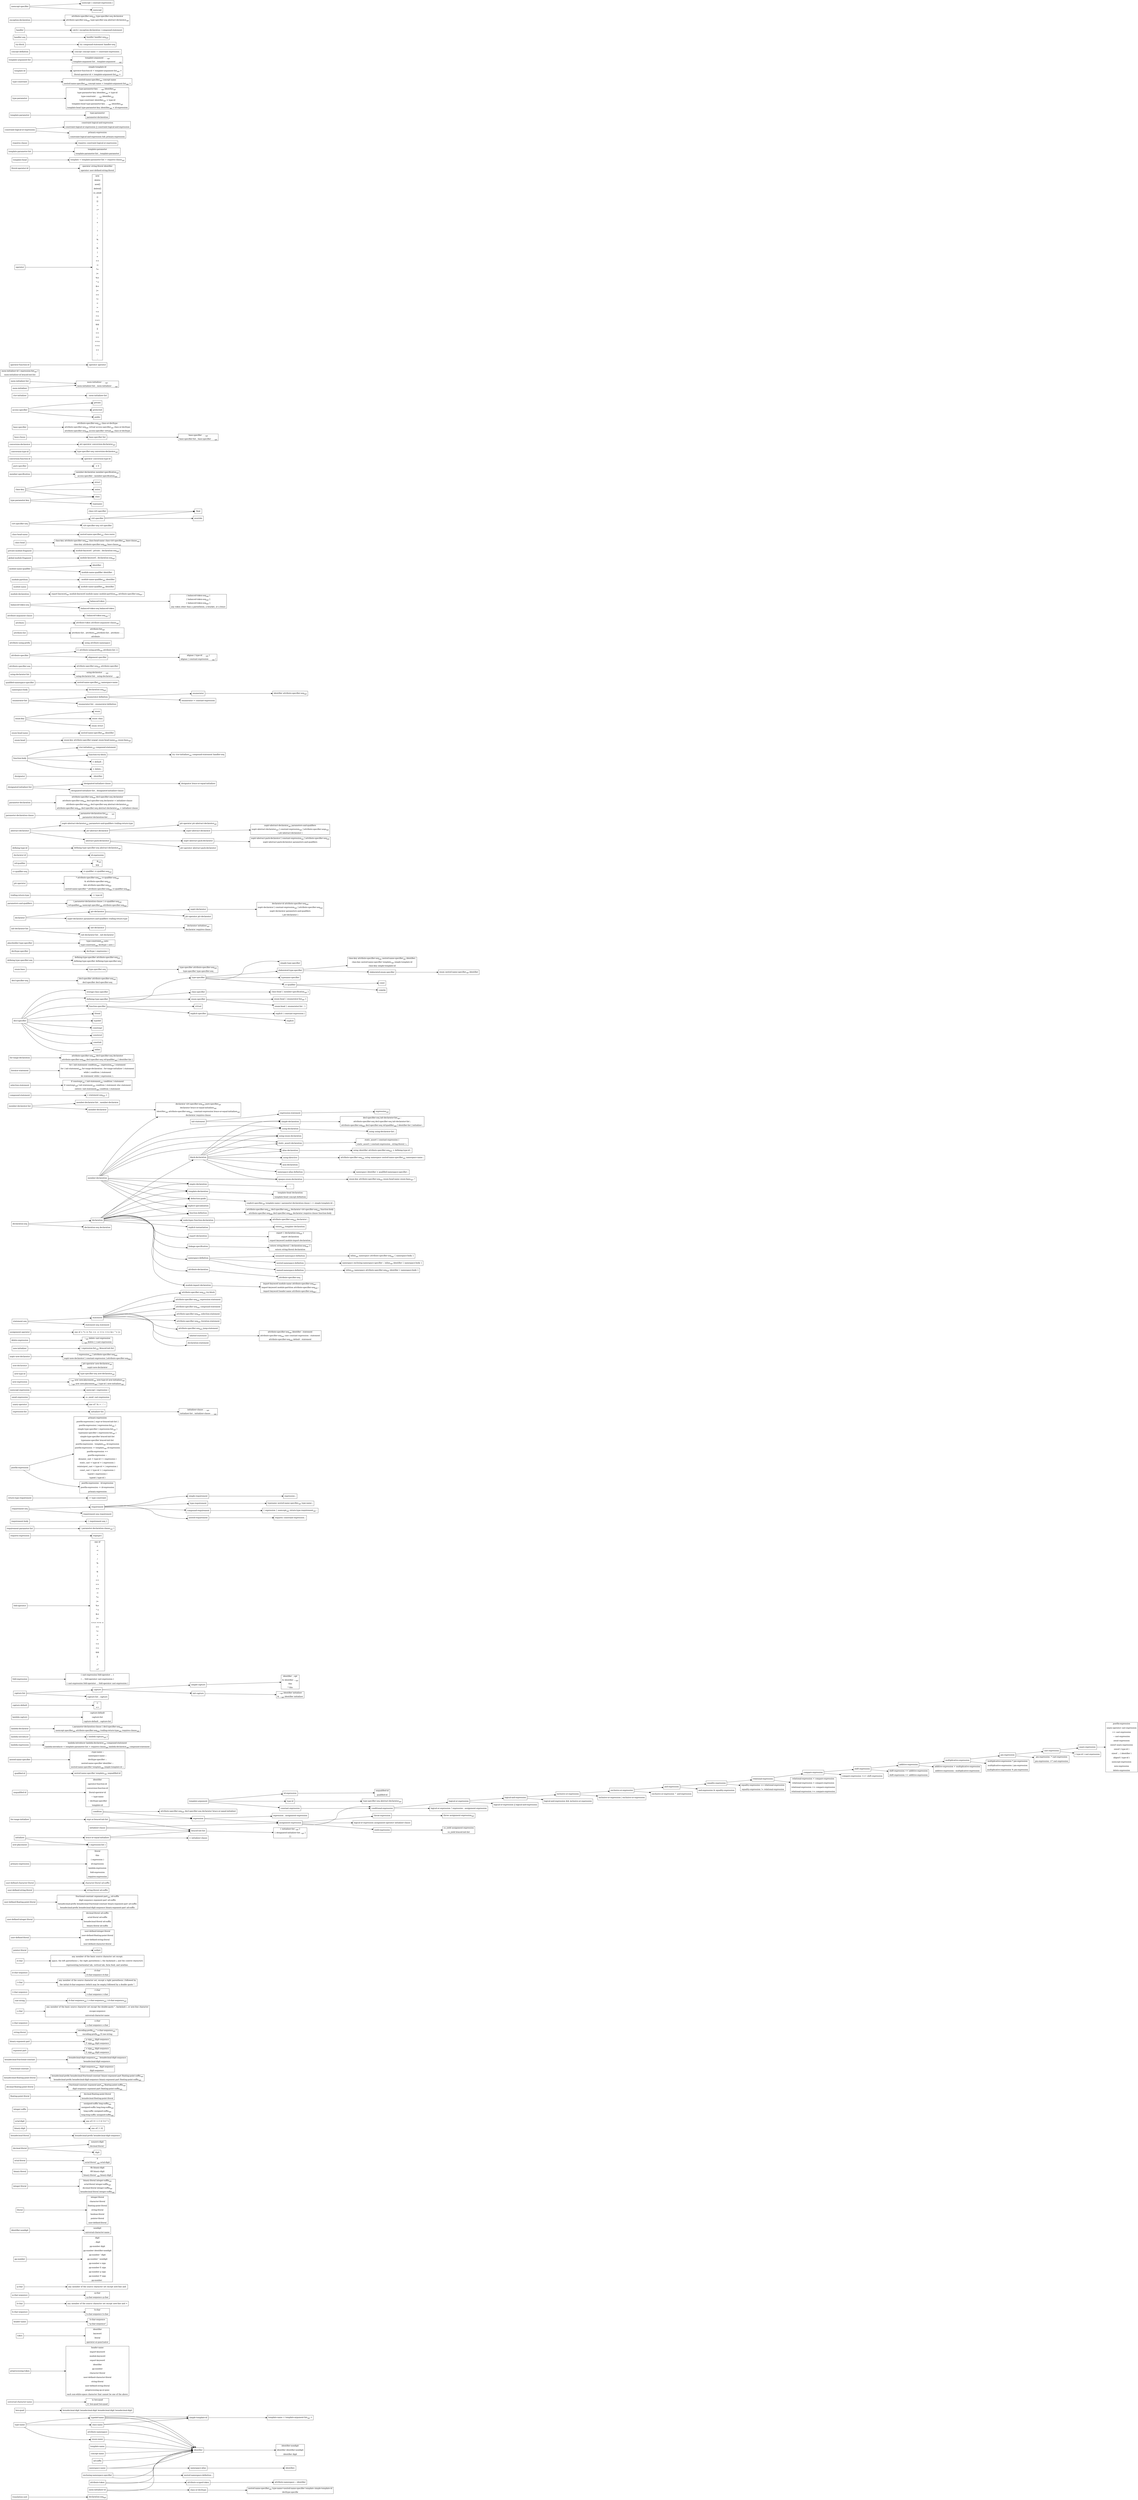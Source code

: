# Partial visualization of C++ Draft N4860 

digraph CppISO_IEC_JTC1_SC22_WG21_N4890_EBNF_Diagram {
    rankdir=LR;
    node [shape=box];



    # [gram.basic] ------------------------------------------------------------------

    transUnit1[label=<declaration-seq<SUB>opt</SUB>>]
    "translation-unit" -> transUnit1;



    # [gram.key] ------------------------------------------------------------------

    "typedef-name" -> "identifier";
    "typedef-name" -> "simple-template-id"; 



    # [gram.lex] ------------------------------------------------------------------

    "hex-quad" -> "hexadecimal-digit hexadecimal-digit hexadecimal-digit hexadecimal-digit";

    unchnm1[label=<\u hex-quad<BR/><BR/>
\U hex-quad hex-quad>];
    "universal-character-name" -> unchnm1;

    pptok1[label=<header-name<BR/><BR/>
import-keyword<BR/><BR/>
module-keyword<BR/><BR/>
export-keyword<BR/><BR/>
identifier<BR/><BR/>
pp-number<BR/><BR/>
character-literal<BR/><BR/>
user-defined-character-literal<BR/><BR/>
string-literal<BR/><BR/>
user-defined-string-literal<BR/><BR/>
preprocessing-op-or-punc<BR/><BR/>
each non-white-space character that cannot be one of the above>];
    "preprocessing-token" -> pptok1;

    tk1[label=<identifier<BR/><BR/>
keyword<BR/><BR/>
literal<BR/><BR/>
operator-or-punctuator>];
    "token" -> tk1;

    hdname1[label=<h-char-sequence<BR/><BR/>
&quot;q-char-sequence&quot;>];
    "header-name" -> hdname1;

    hchseq1[label=<h-char<BR/><BR/>
h-char-sequence h-char>];
    "h-char-sequence" -> hchseq1;

    "h-char" -> "any member of the source character set except new-line and >";

    qchseq1[label=<q-char<BR/><BR/>
q-char-sequence q-char>];
    "q-char-sequence" -> qchseq1;

    "q-char" -> "any member of the source character set except new-line and ";

    ppnum1[label=<digit<BR/><BR/>
. digit<BR/><BR/>
pp-number digit<BR/><BR/>
pp-number identifier-nondigit<BR/><BR/>
pp-number ’ digit<BR/><BR/>
pp-number ’ nondigit<BR/><BR/>
pp-number e sign<BR/><BR/>
pp-number E sign<BR/><BR/>
pp-number p sign<BR/><BR/>
pp-number P sign<BR/><BR/>
pp-number .>];
    "pp-number" -> ppnum1;

    ident1[label=<identifier-nondigit<BR/><BR/>
identifier identifier-nondigit<BR/><BR/>
identifier digit>];
    "identifier" ->ident1;

    identdig1[label=<nondigit<BR/><BR/>
universal-character-name>];
    "identifier-nondigit" -> identdig1;
    
    ltrl1[label=<integer-literal<BR/><BR/>
character-literal<BR/><BR/>
floating-point-literal<BR/><BR/>
string-literal<BR/><BR/>
boolean-literal<BR/><BR/>
pointer-literal<BR/><BR/>
user-defined-literal>];
    "literal" -> ltrl1;

    intglit1[label=<binary-literal integer-suffix<SUB>opt</SUB><BR/><BR/>
octal-literal integer-suffix<SUB>opt</SUB><BR/><BR/>
decimal-literal integer-suffix<SUB>opt</SUB><BR/><BR/>
hexadecimal-literal integer-suffix<SUB>opt</SUB>>];
    "integer-literal" -> intglit1;
    
    bnlit1[label=<0b binary-digit<BR/><BR/>
0B binary-digit<BR/><BR/>
binary-literal ’<SUB>opt</SUB> binary-digit>];
    "binary-literal" -> bnlit1;
    
    octlit1[label=<0<BR/><BR/>
octal-literal ’<SUB>opt</SUB> octal-digit>];
    "octal-literal" -> octlit1;


    declit1[label=<nonzero-digit<BR/><BR/>
decimal-literal ’>];
    "decimal-literal" -> declit1;
    "decimal-literal" -> "digit";

    "hexadecimal-literal" -> "hexadecimal-prefix hexadecimal-digit-sequence";

    "binary-digit" -> "one of [ 1 0] ";
    
    "octal-digit" -> "one of [ 0 1 2 3 4 5 6 7 ]";

    intsuf1[label=<unsigned-suffix long-suffix<SUB>opt</SUB><BR/><BR/>
unsigned-suffix long-long-suffix<SUB>opt</SUB><BR/><BR/>
long-suffix unsigned-suffix<SUB>opt</SUB><BR/><BR/>
long-long-suffix unsigned-suffix<SUB>opt</SUB>>];
    "integer-suffix" -> intsuf1;

    fplit1[label=<decimal-floating-point-literal<BR/><BR/>
hexadecimal-floating-point-literal>];
    "floating-point-literal" -> fplit1;

    decfplit1[label=<fractional-constant exponent-part<SUB>opt</SUB> floating-point-suffix<SUB>opt</SUB><BR/><BR/>
digit-sequence exponent-part floating-point-suffix<SUB>opt</SUB>>];
    "decimal-floating-point-literal" -> decfplit1;

    hexfplit1[label=<hexadecimal-prefix hexadecimal-fractional-constant binary-exponent-part floating-point-suffix<SUB>opt</SUB><BR/><BR/>
hexadecimal-prefix hexadecimal-digit-sequence binary-exponent-part floating-point-suffix<SUB>opt</SUB>>];
    "hexadecimal-floating-point-literal" -> hexfplit1;

    fracconst1[label=<digit-sequence<SUB>opt</SUB> . digit-sequence<BR/><BR/>
digit-sequence .>];
    "fractional-constant" -> fracconst1;

    hexfraconst1[label=<hexadecimal-digit-sequence<SUB>opt</SUB> . hexadecimal-digit-sequence<BR/><BR/>
hexadecimal-digit-sequence .>];
    "hexadecimal-fractional-constant" -> hexfraconst1;

    expar1[label=<e sign<SUB>opt</SUB> digit-sequence<BR/><BR/>
E sign<SUB>opt</SUB> digit-sequence>];
    "exponent-part" -> expar1;

    binexpar1[label=<p sign<SUB>opt</SUB> digit-sequence<BR/><BR/>
P sign<SUB>opt</SUB> digit-sequence>];
    "binary-exponent-part" -> binexpar1;

    strlit1[label=<encoding-prefix<SUB>opt</SUB> " s-char-sequence<SUB>opt</SUB> "<BR/><BR/>
encoding-prefix<SUB>opt</SUB> R raw-string>];
    "string-literal" -> strlit1;

    schseq1[label=<s-char<BR/><BR/>
s-char-sequence s-char>];
    "s-char-sequence" -> schseq1;

    schst1[label=<any member of the basic source character set except the double-quote ", backslash \, or new-line character<BR/><BR/>
escape-sequence<BR/><BR/>
universal-character-name>];
    "s-char" -> schst1;

    rwstr1[label=<d-char-sequence<SUB>opt</SUB> ( r-char-sequence<SUB>opt</SUB> ) d-char-sequence<SUB>opt</SUB>>];
    "raw-string" -> rwstr1;

    rchseq1[label=<r-char<BR/><BR/>
r-char-sequence r-char>];
    "r-char-sequence" -> rchseq1;

    rchr1[label=<any member of the source character set, except a right parenthesis ) followed by<BR/><BR/>
the initial d-char-sequence (which may be empty) followed by a double quote ".>];
    "r-char" -> rchr1;

    dchseq1[label=<d-char<BR/><BR/>
d-char-sequence d-char>];
    "d-char-sequence" -> dchseq1;

    dchr1[label=<any member of the basic source character set except:<BR/><BR/>
space, the left parenthesis (, the right parenthesis ), the backslash \, and the control characters<BR/><BR/>
representing horizontal tab, vertical tab, form feed, and newline.>];
    "d-char" -> "dchr1";

    "pointer-literal" -> "nullptr";

    usrdeflit1[label=<user-defined-integer-literal<BR/><BR/>
user-defined-floating-point-literal<BR/><BR/>
user-defined-string-literal<BR/><BR/>
user-defined-character-literal>];
    "user-defined-literal" -> usrdeflit1;

    usrdefintlit1[label=<decimal-literal ud-suffix<BR/><BR/>
octal-literal ud-suffix<BR/><BR/>
hexadecimal-literal ud-suffix<BR/><BR/>
binary-literal ud-suffix>];
    "user-defined-integer-literal" -> usrdefintlit1;
    
    usrdeffplit1[label=<fractional-constant exponent-part<SUB>opt</SUB> ud-suffix<BR/><BR/>
digit-sequence exponent-part ud-suffix<BR/><BR/>
hexadecimal-prefix hexadecimal-fractional-constant binary-exponent-part ud-suffix<BR/><BR/>
hexadecimal-prefix hexadecimal-digit-sequence binary-exponent-part ud-suffix>];
    "user-defined-floating-point-literal" -> usrdeffplit1;
    
    "user-defined-string-literal" -> "string-literal ud-suffix";

    "user-defined-character-literal" -> "character-literal ud-suffix";

    "ud-suffix" -> "identifier";



    # [gram.expr] ------------------------------------------------------------------

    primexpr1[label=<literal<BR/><BR/>
this<BR/><BR/>
( expression )<BR/><BR/>
id-expression<BR/><BR/>
lambda-expression<BR/><BR/>
fold-expression<BR/><BR/>
requires-expression>];
    "primary-expression" -> primexpr1;

    idexpr1[label=<unqualified-id<BR/><BR/>
qualified-id>];
    "id-expression" -> idexpr1;

    unqualexpr1[label=<identifier<BR/><BR/>
operator-function-id<BR/><BR/>
conversion-function-id<BR/><BR/>
literal-operator-id<BR/><BR/>
~ type-name<BR/><BR/>
~ decltype-specifier<BR/><BR/>
template-id>];
    "unqualified-id" -> unqualexpr1;

    qualid1[label=<nested-name-specifier template<SUB><SUB>opt</SUB></SUB> unqualified-id>];
    "qualified-id" -> qualid1;

    nestnmspec1[label=<::
type-name ::<BR/><BR/>
namespace-name ::<BR/><BR/>
decltype-specifier ::<BR/><BR/>
nested-name-specifier identifier ::<BR/><BR/>
nested-name-specifier template<SUB>opt</SUB> simple-template-id ::>];
    "nested-name-specifier" -> nestnmspec1;
    
    lmexpr1 [label=<lambda-introducer lambda-declarator<SUB>opt</SUB> compound-statement<BR/><BR/>
lambda-introducer &lt; template-parameter-list &gt; requires-clause<SUB>opt</SUB> lambda-declarator<SUB>opt</SUB> compound-statement>];
    "lambda-expression" -> lmexpr1;
    
    lmintr1[label=<[ lambda-capture<SUB>opt</SUB> ]>];
    "lambda-introducer" -> lmintr1;

    lmdecl1[label=<( parameter-declaration-clause ) decl-specifier-seq<SUB>opt</SUB><BR/><BR/>
noexcept-specifier<SUB>opt</SUB> attribute-specifier-seq<SUB>opt</SUB> trailing-return-type<SUB>opt</SUB> requires-clause<SUB>opt</SUB>>];
    "lambda-declarator" -> lmdecl1;

    lmcap1[label=<capture-default<BR/><BR/>
capture-list<BR/><BR/>
capture-default , capture-list>];
    "lambda-capture" -> lmcap1;

    capdef1[label=<&lt;<BR/><BR/>=&gt;>];
    "capture-default" -> capdef1;

    "capture-list" -> "capture";
    "capture-list" -> "capture-list , capture";

    "capture" -> "simple-capture";
    "capture" -> "init-capture";

    simpcap1[label=<identifier ...opt<BR/><BR/>
&amp; identifier ...<SUB>opt</SUB><BR/><BR/>
this<BR/><BR/>
* this>];
    "simple-capture" -> simpcap1;

    initcap1[label=<...<SUB>opt</SUB> identifier initializer<BR/><BR/>
&amp; ...<SUB>opt</SUB> identifier initializer>];
    "init-capture" -> initcap1;

    fldexpr1[label=<( cast-expression fold-operator ... )<BR/><BR/>
( ... fold-operator cast-expression )<BR/><BR/>
( cast-expression fold-operator ... fold-operator cast-expression )>];
    "fold-expression" -> fldexpr1;

    fldop1 [label=<one of<BR/><BR/>
+<BR/><BR/>
-&lt;<BR/><BR/>
*<BR/><BR/>
/<BR/><BR/>
%<BR/><BR/>
^<BR/><BR/>
&amp;<BR/><BR/>
|<BR/><BR/>
&lt;&lt;<BR/><BR/>
&gt;&gt;<BR/><BR/>
+=<BR/><BR/>
-=<BR/><BR/>
*=<BR/><BR/>
/=<BR/><BR/>
%=<BR/><BR/>
^=<BR/><BR/>
&amp;=<BR/><BR/>
|=<BR/><BR/>
&lt;&lt;= &gt;&gt;= =<BR/><BR/>
==<BR/><BR/>
!=<BR/><BR/>
&lt;<BR/><BR/>
&gt;<BR/><BR/>
&lt;=<BR/><BR/>
&gt;=<BR/><BR/>
&amp;&amp;<BR/><BR/>
||<BR/><BR/>
,<BR/><BR/>
.*<BR/><BR/>
-&gt;*>];
    "fold-operator" -> fldop1;

    reqexpe1[lable=<requires requirement-parameter-list<SUB>opt</SUB> requirement-body>];
    "requires-expression" -> reqexpe1;

    reqparl1[label=<( parameter-declaration-clause<SUB>opt</SUB> )>];    
    "requirement-parameter-list" -> reqparl1;

    "requirement-body" -> "{ requirement-seq }";

    "requirement-seq" -> "requirement";
    "requirement-seq" -> "requirement-seq requirement";

    "requirement" -> "simple-requirement";
    "requirement" -> "type-requirement";
    "requirement" -> "compound-requirement";
    "requirement" -> "nested-requirement";

    "simple-requirement" -> "expression ;";

    tpreq1[label=<typename nested-name-specifier<SUB>opt</SUB> type-name ;>];
    "type-requirement" -> tpreq1;

    cmpreq1[label=<{ expression } noexcept<SUB>opt</SUB> return-type-requirement<SUB>opt</SUB> ;>];
    "compound-requirement" -> cmpreq1;

    "return-type-requirement" -> "-> type-constraint";

    "nested-requirement" -> "requires constraint-expression ;";

    pstfxexpr1 [label=<primary-expression<BR/><BR/>
postfix-expression [ expr-or-braced-init-list ]<BR/><BR/>
postfix-expression ( expression-list<SUB>opt</SUB> )<BR/><BR/>
simple-type-specifier ( expression-list<SUB>opt</SUB> )<BR/><BR/>
typename-specifier ( expression-list<SUB>opt</SUB> )<BR/><BR/>
simple-type-specifier braced-init-list<BR/><BR/>
typename-specifier braced-init-list<BR/><BR/>
postfix-expression . template<SUB>opt</SUB> id-expression<BR/><BR/>
postfix-expression -&gt; template<SUB>opt</SUB> id-expression<BR/><BR/>
postfix-expression ++<BR/><BR/>
postfix-expression --<BR/><BR/>
dynamic_cast &lt; type-id &gt; ( expression )<BR/><BR/>
static_cast &lt; type-id &gt; ( expression )<BR/><BR/>
reinterpret_cast &lt; type-id &gt; ( expression )<BR/><BR/>
const_cast &lt; type-id &gt; ( expression )<BR/><BR/>
typeid ( expression )<BR/><BR/>
typeid ( type-id )>];
    "postfix-expression" -> pstfxexpr1;

    "expression-list" -> "initializer-list";

    unexpr1[label=<postfix-expression<BR/><BR/>
unary-operator cast-expression<BR/><BR/>
++ cast-expression<BR/><BR/>
-- cast-expression<BR/><BR/>
await-expression<BR/><BR/>
sizeof unary-expression<BR/><BR/>
sizeof ( type-id )<BR/><BR/>
sizeof ... ( identifier )<BR/><BR/>
alignof ( type-id )<BR/><BR/>
noexcept-expression<BR/><BR/>
new-expression<BR/><BR/>
delete-expression>];
    "unary-expression" -> unexpr1;

    "unary-operator" -> "one of * & + - ! ~";

    "await-expression" -> "co_await cast-expression";

    "noexcept-expression" -> "noexcept ( expression )";

    newxpr1[label=<::<SUB>opt</SUB> new new-placement<SUB>opt</SUB> new-type-id new-initializer<SUB>opt</SUB><BR/><BR/>
::<SUB>opt</SUB> new new-placement<SUB>opt</SUB> ( type-id ) new-initializer<SUB>opt</SUB>>];
    "new-expression" -> newxpr1;

    "new-placement" -> "( expression-list )";

    nwtpid1[label=<type-specifier-seq new-declarator<SUB>opt</SUB>>];
    "new-type-id" -> nwtpid1;

    nwdecl1[label=<ptr-operator new-declarator<SUB>opt</SUB><BR/><BR/>
noptr-new-declarator>];
    "new-declarator" -> nwdecl1;

    nptnwdec1[label=<[ expression<SUB>opt</SUB> ] attribute-specifier-seq<SUB>opt</SUB><BR/><BR/>
noptr-new-declarator [ constant-expression ] attribute-specifier-seq<SUB>opt</SUB>>];
    "noptr-new-declarator" -> nptnwdec1;

    nwinit1[label=<( expression-list<SUB>opt</SUB> )
braced-init-list>];
    "new-initializer" -> nwinit1;

    delexpr1[label=<::<SUB>opt</SUB> delete cast-expression<BR/><BR/>
::<SUB>opt</SUB> delete [ ] cast-expression>];
    "delete-expression" -> delexpr1;

    "cast-expression" -> "unary-expression";
    "cast-expression" -> "( type-id ) cast-expression";

    pmexp1 [label=<pm-expression .* cast-expression<BR/><BR/>
pm-expression -&gt;* cast-expression>];
    "pm-expression" -> "cast-expression";
    "pm-expression" -> pmexp1;

    mulexp1[label=<multiplicative-expression * pm-expression<BR/><BR/>
multiplicative-expression / pm-expression<BR/><BR/>
multiplicative-expression % pm-expression>];
    "multiplicative-expression" -> "pm-expression";
    "multiplicative-expression" -> mulexp1;

    addexp1[label=<additive-expression + multiplicative-expression<BR/><BR/>
additive-expression - multiplicative-expression>];
    "additive-expression" -> "multiplicative-expression";
    "additive-expression" -> addexp1;

    sftexp1[label=<shift-expression &lt;&lt; additive-expression<BR/><BR/>
shift-expression &gt;&gt; additive-expression>];
    "shift-expression" -> "additive-expression";
    "shift-expression" -> sftexp1;

    cmpexp1[label=<compare-expression &lt;=&gt; shift-expression>];
    "compare-expression" -> "shift-expression";
    "compare-expression" -> cmpexp1;

    ratexpr1[label=<relational-expression &lt; compare-expression<BR/><BR/>
relational-expression &gt; compare-expression<BR/><BR/>
relational-expression &lt;= compare-expression<BR/><BR/>
relational-expression &gt;= compare-expression>];
    "relational-expression" -> "compare-expression";
    "relational-expression" -> ratexpr1;

    eqexp1[label=<equality-expression == relational-expression<BR/><BR/>
equality-expression != relational-expression>];
    "equality-expression" -> "relational-expression";
    "equality-expression" -> eqexp1;

    "and-expression" -> "equality-expression";
    "and-expression" -> "and-expression & equality-expression";

    "exclusive-or-expression" -> "and-expression";
    "exclusive-or-expression" -> "exclusive-or-expression ^ and-expression";

    "inclusive-or-expression" -> "exclusive-or-expression";
    "inclusive-or-expression" -> "inclusive-or-expression | exclusive-or-expression";

    "logical-and-expression" -> "inclusive-or-expression";
    "logical-and-expression" -> "logical-and-expression && inclusive-or-expression";

    "logical-or-expression" -> "logical-and-expression";
    "logical-or-expression" -> "logical-or-expression || logical-and-expression";

    "conditional-expression" -> "logical-or-expression";
    "conditional-expression" -> "logical-or-expression ? expression : assignment-expression";

    yldexp1[label=<co_yield assignment-expression<BR/><BR/>
co_yield braced-init-list>];
    "yield-expression" -> yldexp1;

    threxp1[label=<throw assignment-expression<SUB>opt</SUB>>];
    "throw-expression" -> threxp1;

    assgexp1[label=<logical-or-expression assignment-operator initializer-clause>];
    "assignment-expression" -> "conditional-expression";
    "assignment-expression" -> "yield-expression";
    "assignment-expression" -> "throw-expression";
    "assignment-expression" -> assgexp1;


    "assignment-operator" -> "one of = *= /= %= += -= >>= <<= &= ^= |=";

    "expression" -> "assignment-expression";
    "expression" -> "expression , assignment-expression";

    "constant-expression" -> "conditional-expression";
    


    # [stmt.pre] ------------------------------------------------------------------

    statement1[label=<attribute-specifier-seq<SUB>opt</SUB> try-block>]
    statement2[label=<attribute-specifier-seq<SUB>opt</SUB> expression-statement>]
    statement3[label=<attribute-specifier-seq<SUB>opt</SUB> compound-statement>]
    statement4[label=<attribute-specifier-seq<SUB>opt</SUB> selection-statement>]
    statement5[label=<attribute-specifier-seq<SUB>opt</SUB> iteration-statement>]
    statement6[label=<attribute-specifier-seq<SUB>opt</SUB> jump-statement>]

    statement -> "labeled-statement"
    statement -> statement2;
    statement -> statement3;
    statement -> statement4;
    statement -> statement5;
    statement -> statement6;
    statement -> "declaration-statement";
    statement -> statement1;

    "init-statement" -> "expression-statement";
    "init-statement" -> "simple-declaration";

    condition1[label=<attribute-specifier-seq<SUB>opt</SUB> decl-specifier-seq declarator brace-or-equal-initializer>]
    "condition" -> "expression";
    "condition" -> condition1;

    labeledstm1[label=<attribute-specifier-seq<SUB>opt</SUB> identifier : statement<BR/><BR/>
attribute-specifier-seq<SUB>opt</SUB> case constant-expression : statement<BR/><BR/>
attribute-specifier-seq<SUB>opt</SUB> default : statement>]
    "labeled-statement" -> labeledstm1;

    expressionstm1[label=<expression<SUB>opt</SUB>>];
    "expression-statement" -> expressionstm1;

    compoundstm1[label=<{ statement-seq<SUB>opt</SUB> } >];
    "compound-statement" -> compoundstm1;

    "statement-seq" -> statement;
    "statement-seq" -> "statement-seq statement"

    selectionstm1[label=<if constexpr<SUB>opt</SUB> ( init-statement<SUB>opt</SUB> condition ) statement<BR/><BR/>
if constexpr<SUB>opt</SUB>( init-statement<SUB>opt</SUB> condition ) statement else statement<BR/><BR/>
switch ( init-statement<SUB>opt</SUB> condition ) statement>];
    "selection-statement" -> selectionstm1;



    # [stmt.iter] ------------------------------------------------------------------

    iterationsmt1[label=<for ( init-statement condition<SUB>opt</SUB> ; expression<SUB>opt</SUB> ) statement<BR/><BR/>
for ( init-statement<SUB>opt</SUB> for-range-declaration : for-range-initializer ) statement<BR/><BR/>
while ( condition ) statement<BR/><BR/>
do statement while ( expression ) ;>];
    "iterator-statement" -> iterationsmt1;

    forrdecl1[label=<attribute-specifier-seq<SUB>opt</SUB> decl-specifier-seq declarator<BR/><BR/>
attribute-specifier-seq<SUB>opt</SUB> decl-specifier-seq ref-qualifier<SUB>opt</SUB> [ identifier-list ]>];
    "for-range-declaration" -> forrdecl1;

    "for-range-initializer" -> "expr-or-braced-init-list"



    # [dcl.pre] ------------------------------------------------------------------

    "declaration-seq" -> declaration;
    "declaration-seq" -> "declaration-seq declaration"

    declaration -> "block-declaration";
    declaration -> "nodeclspec-function-declaration";
    declaration -> "function-definition";
    declaration -> "template-declaration";
    declaration -> "deduction-guide";
    declaration -> "explicit-instantiation";
    declaration -> "explicit-specialization";
    declaration -> "export-declaration";
    declaration -> "linkage-specification";
    declaration -> "namespace-definition";
    declaration -> "empty-declaration";
    declaration -> "attribute-declaration";
    declaration -> "module-import-declaration";

    "block-declaration" -> "simple-declaration";
    "block-declaration" -> "asm-declaration";
    "block-declaration" -> "namespace-alias-definition";
    "block-declaration" -> "using-declaration";
    "block-declaration" -> "using-enum-declaration";
    "block-declaration" -> "using-directive";
    "block-declaration" -> "static_assert-declaration";
    "block-declaration" -> "alias-declaration";
    "block-declaration" -> "opaque-enum-declaration";

    nodesclspecfucdecl1[label=<attribute-specifier-seq<SUB>opt</SUB> declarator ;>];
    "nodeclspec-function-declaration" -> nodesclspecfucdecl1;

    aliasdecl1[label=<using identifier attribute-specifier-seq<SUB>opt</SUB> = defining-type-id ;>]
    "alias-declaration" -> aliasdecl1;

    simpldecl1[label=<decl-specifier-seq init-declarator-list<SUB>opt</SUB> ;<BR/><BR/>
attribute-specifier-seq decl-specifier-seq init-declarator-list ;<BR/><BR/>
attribute-specifier-seq<SUB>opt</SUB> decl-specifier-seq ref-qualifier<SUB>opt</SUB> [ identifier-list ] initializer ;>];
    "simple-declaration" -> simpldecl1;

    statasrtdecl1[label=<static_assert ( constant-expression ) <BR/><BR/>
static_assert ( constant-expression , string-literal ) ;;>]
    "static_assert-declaration" -> statasrtdecl1;
    
    "empty-declaration" -> ";";

    "attribute-declaration" -> "attribute-specifier-seq ;";



    # [dcl.spec] ------------------------------------------------------------------

    "decl-specifier" -> "storage-class-specifier";
    "decl-specifier" -> "defining-type-specifier";
    "decl-specifier" -> "function-specifier";
    "decl-specifier" -> friend;
    "decl-specifier" -> typedef;
    "decl-specifier" -> constexpr;
    "decl-specifier" -> consteval;
    "decl-specifier" -> constinit;
    "decl-specifier" -> inline;

    declspecseq1[label=<decl-specifier attribute-specifier-seq<SUB>opt</SUB><BR/><BR/>
decl-specifier decl-specifier-seq>];
    "decl-specifier-seq" -> "declspecseq1";

    "function-specifier" -> virtual;
    "function-specifier" -> "explicit-specifier";

    "explicit-specifier" -> "explicit ( constant-expression )";
    "explicit-specifier" -> "explicit";

    "typedef-name" -> identifier;
    "typedef-name" -> "simple-template-id";



    # [dcl.type] ------------------------------------------------------------------

    "type-specifier" -> "simple-type-specifier";
    "type-specifier" -> "elaborated-type-specifier";
    "type-specifier" -> "typename-specifier";
    "type-specifier" -> "cv-qualifier";

    typespecseq1[label=<type-specifier attribute-specifier-seq<SUB>opt</SUB><BR/><BR/>
type-specifier type-specifier-seq>];
    "type-specifier-seq" -> typespecseq1;

    "defining-type-specifier" -> "type-specifier";
    "defining-type-specifier" -> "class-specifier";
    "defining-type-specifier" -> "enum-specifier";

    definingtypespecseq1[label=<defining-type-specifier attribute-specifier-seq<SUB>opt</SUB><BR/><BR/>
defining-type-specifier defining-type-specifier-seq<BR/><BR/>>];
    "defining-type-specifier-seq" -> definingtypespecseq1;
    
    "type-name" -> "class-name";
    "type-name" -> "enum-name";
    "type-name" -> "typedef-name";

    elaboratedtpspec1[label=<class-key attribute-specifier-seq<SUB>opt</SUB> nested-name-specifier<SUB>opt</SUB> identifier;<BR/><BR/>
class-key nested-name-specifier template<SUB>opt</SUB> simple-template-id<BR/><BR/>
class-key simple-template-id>];
    "elaborated-type-specifier" -> elaboratedtpspec1;
    "elaborated-type-specifier" -> "elaborated-enum-specifier";

    elaboratedenspec1[label=<enum nested-name-specifier<SUB>opt</SUB> identifier>];
    "elaborated-enum-specifier" -> elaboratedenspec1;

    "decltype-specifier" -> "decltype ( expression )";

    placeholdtpspec1[label=<type-constraint<SUB>opt</SUB> auto<BR/><BR/>
type-constraint<SUB>opt</SUB> decltype ( auto )>];
    "placeholder-type-specifier" -> placeholdtpspec1;



    # [dcl.decl] ------------------------------------------------------------------

    "init-declarator-list" -> "init-declarator";
    "init-declarator-list" -> "init-declarator-list , init-declarator";

    initdecl1[label=<declarator initializer<SUB>opt</SUB><BR/><BR/>
declarator requires-clause>];

    "init-declarator" -> initdecl1;

    "declarator" -> "ptr-declarator";
    "declarator" -> "noptr-declarator parameters-and-qualifiers trailing-return-type";

    "ptr-declarator" -> "noptr-declarator";
    "ptr-declarator" -> "ptr-operator ptr-declarator";

    noptrdecl1[label=<declarator-id attribute-specifier-seq<SUB>opt</SUB><BR/><BR/>
noptr-declarator [ constant-expression<SUB>opt</SUB> ] attribute-specifier-seq<SUB>opt</SUB><BR/><BR/>
noptr-declarator parameters-and-qualifiers<BR/><BR/>
( ptr-declarator )>];
    "noptr-declarator" -> noptrdecl1;

    parametersqual1[label=<( parameter-declaration-clause ) cv-qualifier-seq<SUB>opt</SUB><BR/><BR/>
ref-qualifier<SUB>opt</SUB> noexcept-specifier<SUB>opt</SUB> attribute-specifier-seq<SUB>opt</SUB>>];

    "parameters-and-qualifiers" -> parametersqual1;

    "trailing-return-type" -> "-> type-id";

    ptrop1[label=<* attribute-specifier-seq<SUB>opt</SUB> cv-qualifier-seq<SUB>opt</SUB><BR/><BR/>
&amp; attribute-specifier-seq<SUB>opt</SUB><BR/><BR/>
&amp;&amp; attribute-specifier-seq<SUB>opt</SUB><BR/><BR/>
nested-name-specifier * attribute-specifier-seq<SUB>opt</SUB> cv-qualifier-seq<SUB>opt</SUB>>];
    "ptr-operator" -> ptrop1; 

    cvqualseq1[label=<cv-qualifier cv-qualifier-seq<SUB>opt</SUB>>];
    "cv-qualifier-seq" -> cvqualseq1;

    "cv-qualifier" -> "const";
    "cv-qualifier" -> "volatile";

    refqual1[label=<. . .&amp;<SUB>opt</SUB><BR/><BR/>&amp;&amp;>];
    "ref-qualifier" -> refqual1;

    declid1[label=<id-expression>];
    "declarator-id" -> declid1;



    # [dcl.name] ------------------------------------------------------------------
    
    typeid1[label=<type-specifier-seq abstract-declarator<SUB>opt</SUB>>]
    "type-id" -> typeid1;

    deftypeid1[label=<defining-type-specifier-seq abstract-declarator<SUB>opt</SUB>>]
    "defining-type-id" -> deftypeid1;

    abstrdecl1[label=<noptr-abstract-declarator<SUB>opt</SUB> parameters-and-qualifiers trailing-return-type>]
    "abstract-declarator" -> "ptr-abstract-declarator";
    "abstract-declarator" -> abstrdecl1;
    "abstract-declarator" -> "abstract-pack-declarator";

    ptrabstrdecl1[label=<ptr-operator ptr-abstract-declarator<SUB>opt</SUB>>];
    "ptr-abstract-declarator" -> "noptr-abstract-declarator"
    "ptr-abstract-declarator" -> ptrabstrdecl1;

    noptrabstdecl1[label=<noptr-abstract-declarator<SUB>opt</SUB> parameters-and-qualifiers<BR/><BR/>
noptr-abstract-declarator<SUB>opt</SUB> [ constant-expression<SUB>opt</SUB> ] attribute-specifier-seqo<SUB>opt</SUB><BR/><BR/>
( ptr-abstract-declarator )>];
    "noptr-abstract-declarator" -> noptrabstdecl1;

    "abstract-pack-declarator" -> "noptr-abstract-pack-declarator"; 
    "abstract-pack-declarator" -> "ptr-operator abstract-pack-declarator";

    noptrabspackdecl1[label=<noptr-abstract-pack-declarator [ constant-expression<SUB>opt</SUB> ] attribute-specifier-seq<SUB>opt</SUB><BR/><BR/>
noptr-abstract-pack-declarator parameters-and-qualifiers<BR/><BR/>
. . .>];
    "noptr-abstract-pack-declarator" -> noptrabspackdecl1;



    # [dcl.fct] ------------------------------------------------------------------

    parameterdeclclause1[label=<parameter-declaration-list<SUB>opt</SUB> . . .<SUB>opt</SUB><BR/><BR/>
parameter-declaration-list , . . .>];
    "parameter-declaration-clause" -> parameterdeclclause1;

    pardecl1[label=<attribute-specifier-seq<SUB>opt</SUB> decl-specifier-seq declarator<BR/><BR/>
attribute-specifier-seq<SUB>opt</SUB> decl-specifier-seq declarator = initializer-clause<BR/><BR/>
attribute-specifier-seq<SUB>opt</SUB> decl-specifier-seq abstract-declarator<SUB>opt</SUB><BR/><BR/>
attribute-specifier-seq<SUB>opt</SUB> decl-specifier-seq abstract-declarator<SUB>opt</SUB> = initializer-clause>];
    "parameter-declaration" -> pardecl1;



    # [dcl.init] ------------------------------------------------------------------

    "initializer" -> "brace-or-equal-initializer"
    "initializer" -> "( expression-list )";

    "brace-or-equal-initializer" -> "= initializer-clause"; 
    "brace-or-equal-initializer" -> "braced-init-list";

    "initializer-clause" -> "assignment-expression";
    "initializer-clause" -> "braced-init-list";

    brinitl1[label=<{ initializer-list ,<SUB>opt</SUB> }<BR/><BR/>
{ designated-initializer-list ,<SUB>opt</SUB> }<BR/><BR/>
{}>];

    "braced-init-list" -> brinitl1;

    initl1[label=<initializer-clause . . .<SUB>opt</SUB><BR/><BR/>
initializer-list , initializer-clause . . .<SUB>opt</SUB>>];
    "initializer-list" -> initl1;

    "designated-initializer-list" -> "designated-initializer-clause"; 
    "designated-initializer-list" -> "designated-initializer-list , designated-initializer-clause";

    "designated-initializer-clause" -> "designator brace-or-equal-initializer";

    "designator" -> ". identifier";

    "expr-or-braced-init-list" -> "expression";
    "expr-or-braced-init-list" -> "braced-init-list";



    # [dcl.fct.def] ------------------------------------------------------------------
    
    funcdecl1[label=<attribute-specifier-seq<SUB>opt</SUB> decl-specifier-seq<SUB>opt</SUB> declarator virt-specifier-seq<SUB>opt</SUB> function-body<BR/><BR/>
attribute-specifier-seq<SUB>opt</SUB> decl-specifier-seq<SUB>opt</SUB> declarator requires-clause function-body>];
    "function-definition" -> funcdecl1;

    funcbd1[label=<ctor-initializer<SUB>opt</SUB> compound-statement>];
    "function-body" -> funcbd1;
    "function-body" -> "function-try-block";
    "function-body" -> "= default ;";
    "function-body" -> "= delete ;";



    # [dcl.enum] ------------------------------------------------------------------
    
    "enum-name" -> "identifier";
    enumspec1[label=<enum-head { enumerator-list<SUB>opt</SUB> }>];

    "enum-specifier" -> enumspec1;
    "enum-specifier" -> "enum-head { enumerator-list , }";

    enumh1[label=<enum-key attribute-specifier-seqopt enum-head-name<SUB>opt</SUB> enum-base<SUB>opt</SUB>>];
    "enum-head" -> enumh1;

    enumname1[label=<nested-name-specifier<SUB>opt</SUB> identifier>];
    "enum-head-name" -> enumname1;

    opaqueendecl1[label=<enum-key attribute-specifier-seq<SUB>opt</SUB> enum-head-name enum-base<SUB>opt</SUB> ;">];
    "opaque-enum-declaration" -> opaqueendecl1;

    "enum-key" -> "enum";
    "enum-key" -> "enum class";
    "enum-key" -> "enum struct";

    "enum-base" -> "type-specifier-seq";

    "enumerator-list" -> "enumerator-definition";
    "enumerator-list" -> "enumerator-list , enumerator-definition";

    "enumerator-definition" -> "enumerator";
    "enumerator-definition" -> "enumerator = constant-expression";

    enumer1[label=<identifier attribute-specifier-seq<SUB>opt</SUB>>];
    enumerator -> enumer1;



    # [namespace.def] ------------------------------------------------------------------

    "namespace-name" -> "identifier";
    "namespace-name" -> "namespace-alias";

    "namespace-definition" -> "named-namespace-definition";
    "namespace-definition" -> "unnamed-namespace-definition";
    "namespace-definition" -> "nested-namespace-definition";

    namespacedef1[label=<inline<SUB>opt</SUB> namespace attribute-specifier-seq<SUB>opt</SUB> identifier { namespace-body }>];
    "named-namespace-definition" -> namespacedef1;

    unnamenamdef1[label=<inline<SUB>opt</SUB> namespace attribute-specifier-seq<SUB>opt</SUB> { namespace-body }>]
    "unnamed-namespace-definition" -> unnamenamdef1;

    nsnamenamdef1[label=<namespace enclosing-namespace-specifier :: inline<SUB>opt</SUB> identifier { namespace-body }>];
    "nested-namespace-definition" -> nsnamenamdef1;

    encnamespec1[label=<nested-namespace-definition :>];
    "enclosing-namespace-specifier" -> "identifier";
    "enclosing-namespace-specifier" -> encnamespec1;

    nsbody1[label=<declaration-seq<SUB>opt</SUB>>];
    "namespace-body" -> nsbody1;



    # [namespace.alias] ------------------------------------------------------------------

    "namespace-alias" -> "identifier;"
    "namespace-alias-definition" -> "namespace identifier = qualified-namespace-specifier ;"

    qualnsspec1[label=<nested-name-specifier<SUB>opt</SUB> namespace-name>]
    "qualified-namespace-specifier" -> qualnsspec1;

    usdirns1[label=<attribute-specifier-seq<SUB>opt</SUB> using namespace nested-name-specifier<SUB>opt</SUB> namespace-name ;>];
    "using-directive" -> usdirns1;

    "using-declaration" -> "using using-declarator-list ;";

    usdeclist1[label=<using-declarator . . .<SUB>opt</SUB><BR/><BR/>
using-declarator-list , using-declarator . . .<SUB>opt</SUB>>];
    "using-declarator-list" -> usdeclist1;

    linkspec1[label=<extern string-literal { declaration-seq<SUB>opt</SUB> }<BR/><BR/>
extern string-literal declaration>];
    "linkage-specification" -> linkspec1;



    # [dcl.attr] ------------------------------------------------------------------

    attrspecseq1[label=<attribute-specifier-seq<SUB><SUB>opt</SUB></SUB> attribute-specifier>];
    "attribute-specifier-seq" -> attrspecseq1;

    attrspec1[label=<[ [ attribute-using-prefix<SUB>opt</SUB> attribute-list ] ]>];
    "attribute-specifier" -> attrspec1;
    "attribute-specifier" -> "alignment-specifier";

    allignspec1[label=<alignas ( type-id . . .<SUB>opt</SUB> )<BR/><BR/>
alignas ( constant-expression . . .<SUB>opt</SUB> )>];
    "alignment-specifier" -> allignspec1;

    "attribute-using-prefix" -> "using attribute-namespace";

    attrl1[label=<attribute-list<SUB>opt</SUB><BR/><BR/>
attribute-list , attribute<SUB>opt</SUB>
attribute-list , attribute . . .<BR/><BR/>
attribute . . .>];
    "attribute-list" -> attrl1; 

    attr1[label=<attribute-token attribute-argument-clause<SUB>opt</SUB>>];
    "attribute" -> attr1;

    "attribute-token" -> identifier;
    "attribute-token" -> "attribute-scoped-token";

    "attribute-scoped-token" -> "attribute-namespace :: identifier";

    "attribute-namespace" -> "identifier";

    attrargcl1[label=<( balanced-token-seq<SUB>opt</SUB> )>];
    "attribute-argument-clause" -> attrargcl1;

    "balanced-token-seq" -> "balanced-token";
    "balanced-token-seq" -> "balanced-token-seq balanced-token";

    baltok1[label=<( balanced-token-seq<SUB>opt</SUB> )<BR/><BR/>
[ balanced-token-seq<SUB>opt</SUB> ]<BR/><BR/>
{ balanced-token-seq<SUB>opt</SUB> }<BR/><BR/>
any token other than a parenthesis, a bracket, or a brace>];
    "balanced-token" -> baltok1;



    # [module.init] ------------------------------------------------------------------

    moddecl1[label=<export-keyword<SUB>opt</SUB> module-keyword module-name module-partition<SUB>opt</SUB> attribute-specifier-seq<SUB>opt</SUB> ;>];
    "module-declaration" -> moddecl1;

    modname1[label=<module-name-qualifier<SUB>opt</SUB> identifier>];
    "module-name" -> modname1;

    modpart1[label=<: module-name-qualifier<SUB>opt</SUB> identifier>];
    "module-partition" -> modpart1;

    "module-name-qualifier" -> "identifier .";
    "module-name-qualifier" -> "module-name-qualifier identifier .";

    exdecl1[label=<export { declaration-seq<SUB>opt</SUB> }<BR/><BR/>
export declaration<BR/><BR/>
export-keyword module-import-declaration>];
    "export-declaration" -> exdecl1;

    imprtdecl1[label=<import-keyword module-name attribute-specifier-seq<SUB>opt</SUB> ;<BR/><BR/>
import-keyword module-partition attribute-specifier-seq<SUB>opt</SUB> ;<BR/><BR/>
import-keyword header-name attribute-specifier-seq<SUB>opt</SUB> ;>];
    "module-import-declaration" -> imprtdecl1;

    glmodfrag1[label=<module-keyword ; declaration-seq<SUB>opt</SUB>>]
    "global-module-fragment" -> glmodfrag1;

    privmodfrag1[label=<module-keyword : private ; declaration-seq<SUB>opt</SUB>>];
    "private-module-fragment" -> privmodfrag1;

    

    # [class.pre] ------------------------------------------------------------------

    "class-name" -> "identifier";
    "class-name" -> "simple-template-id";

    classpec1[label=<class-head { member-specification<SUB>opt</SUB> }>];
    "class-specifier" -> classpec1;

    classhd1[label=<class-key attribute-specifier-seq<SUB>opt</SUB> class-head-name class-virt-specifier<SUB>opt</SUB> base-clause<SUB>opt</SUB><BR/><BR/>
class-key attribute-specifier-seq<SUB>opt</SUB> base-clause<SUB>opt</SUB>>];
    "class-head" -> classhd1;

    classhdnm1[label=<nested-name-specifier<SUB>opt</SUB> class-name>];
    "class-head-name" -> classhdnm1;

    "class-virt-specifier" -> "final";

    "class-key" -> "class";
    "class-key" -> "struct";
    "class-key" -> "union";

    memspec1[label=<member-declaration member-specification<SUB>opt</SUB><BR/><BR/>
access-specifier : member-specification<SUB>opt</SUB>>];
    "member-specification" -> memspec1;

    memdecl1[label=<attribute-specifier-seq<SUB>opt</SUB> decl-specifier-seq<SUB>opt</SUB> member-declarator-list<SUB>opt</SUB> ;>];
    "member-declaration" -> memdecl1;
    "member-declaration" -> "function-definition";
    "member-declaration" -> "using-declaration";
    "member-declaration" -> "using-enum-declaration";
    "member-declaration" -> "static_assert-declaration";
    "member-declaration" -> "template-declaration";
    "member-declaration" -> "explicit-specialization";
    "member-declaration" -> "deduction-guide";
    "member-declaration" -> "alias-declaration";
    "member-declaration" -> "opaque-enum-declaration";
    "member-declaration" -> "empty-declaration";

    "member-declarator-list" -> "member-declarator";
    "member-declarator-list" -> "member-declarator-list , member-declarator";

    memdecl1[label=<declarator virt-specifier-seq<SUB>opt</SUB> pure-specifier<SUB>opt</SUB><BR/><BR/>
declarator brace-or-equal-initializer<SUB>opt</SUB><BR/><BR/>
identifier<SUB>opt</SUB> attribute-specifier-seq<SUB>opt</SUB> : constant-expression brace-or-equal-initializer<SUB>opt</SUB><BR/><BR/>
declarator requires-clause>];
    "member-declarator" -> memdecl1;

    "virt-specifier-seq" -> "virt-specifier";
    "virt-specifier-seq" -> "virt-specifier-seq virt-specifier";

    "virt-specifier" -> "override";
    "virt-specifier" -> "final";

    "pure-specifier" -> "= 0";

    "conversion-function-id" -> "operator conversion-type-id";

    convtpid1[label=<type-specifier-seq conversion-declarator<SUB>opt</SUB>>];
    "conversion-type-id" -> convtpid1;

    convdecl1[label=<ptr-operator conversion-declarator<SUB>opt</SUB>>];
    "conversion-declarator" -> convdecl1;



    # [class.derived] ------------------------------------------------------------------

    "base-clause" -> "base-specifier-list";

    basespecl1[label=<base-specifier . . .<SUB>opt</SUB><BR/><BR/>
base-specifier-list , base-specifier . . .<SUB>opt</SUB>>];
    "base-specifier-list" -> basespecl1;

    basespec1[label=<attribute-specifier-seq<SUB>opt</SUB> class-or-decltype<BR/><BR/>
attribute-specifier-seq<SUB>opt</SUB> virtual access-specifier<SUB>opt</SUB> class-or-decltype<BR/><BR/>
attribute-specifier-seq<SUB>opt</SUB> access-specifier virtual<SUB>opt</SUB> class-or-decltype>];
    "base-specifier" -> basespec1;

    clasordecl1[label=<nested-name-specifier<SUB>opt</SUB> type-name&gt;
nested-name-specifier template simple-template-id<BR/><BR/>
decltype-specifie>];
    "class-or-decltype" -> clasordecl1;

    "access-specifier" -> "private";
    "access-specifier" -> "protected";
    "access-specifier" -> "public";



    # [class.base.init] ------------------------------------------------------------------

    "ctor-initializer" -> ": mem-initializer-list";

    meminitlist1[label=<mem-initializer . . .<SUB>opt</SUB><BR/><BR/>
mem-initializer-list , mem-initializer . . .<SUB>opt</SUB>>];
    "mem-initializer-list" -> meminitlist1;

    meminitl1[label=<mem-initializer-id ( expression-list<SUB>opt</SUB> )<BR/><BR/>
mem-initializer-id braced-init-list>];
    "mem-initializer" -> meminitlist1;

    "mem-initializer-id" -> "class-or-decltype";
    "mem-initializer-id" -> "identifier";



    # [over.call.func] ------------------------------------------------------------------

    pstexpr1[label=<postfix-expression . id-expression<BR/><BR/>
postfix-expression -&gt; id-expression<BR/><BR/>
primary-expression>];

    "postfix-expression" -> pstexpr1;

    "operator-function-id" -> "operator operator";

    oper1[label=<new<BR/><BR/>
delete<BR/><BR/>
new[]<BR/><BR/>
delete[]<BR/><BR/>
co_await<BR/><BR/>
()<BR/><BR/>
[]<BR/><BR/>
&rarr;<BR/><BR/>
&rarr;*<BR/><BR/>
~<BR/><BR/>
!<BR/><BR/>
+<BR/><BR/>
-<BR/><BR/>
*<BR/><BR/>
/<BR/><BR/>
%<BR/><BR/>
^<BR/><BR/>
&amp;<BR/><BR/>
|<BR/><BR/>
=<BR/><BR/>
+=<BR/><BR/>
-=<BR/><BR/>
*=<BR/><BR/>
/=<BR/><BR/>
%=<BR/><BR/>
^=<BR/><BR/>
&amp;=<BR/><BR/>
|=<BR/><BR/>
==<BR/><BR/>
!=<BR/><BR/>
&lt;<BR/><BR/>
&gt;<BR/><BR/>
&lt;=<BR/><BR/>
&gt;=<BR/><BR/>
&lt;=&gt;<BR/><BR/>
&amp;&amp;<BR/><BR/>
||<BR/><BR/>
&lt;&lt;<BR/><BR/>
&gt;&gt;<BR/><BR/>
&lt;&lt;=<BR/><BR/>
&gt;&gt;=<BR/><BR/>
++<BR/><BR/>
--<BR/><BR/>
,>];
    "operator" -> oper1;



    # [over.literal] ------------------------------------------------------------------

    liopid1[label=<operator string-literal identifier<BR/><BR/>
operator user-defined-string-literal>];
    "literal-operator-id" -> liopid1;



    # [temp.pre] ------------------------------------------------------------------

    tempdecl1[label=<template-head declaration<BR/><BR/>template-head concept-definition>];
    "template-declaration" -> tempdecl1;

    tmplh1[label=<template &lt; template-parameter-list &gt; requires-clause<SUB>opt</SUB>>];
    "template-head" -> tmplh1;

    tmplparl1[label=<template-parameter<BR/><BR/>template-parameter-list , template-parameter>];
    "template-parameter-list" -> tmplparl1;

    "requires-clause" -> "requires constraint-logical-or-expression";

    constlogorexp1[label=<constraint-logical-and-expression<BR/><BR/>constraint-logical-or-expression || constraint-logical-and-expression>];
    "constraint-logical-or-expression" -> constlogorexp1;

    constlogandexp1[label=<primary-expression<BR/><BR/>constraint-logical-and-expression &amp;&amp; primary-expression>];
    "constraint-logical-or-expression" -> constlogandexp1;



    # [temp.param] ------------------------------------------------------------------

    temppar1[label=<type-parameter<BR/><BR/>parameter-declaration>];
    "template-parameter" -> temppar1;

    typepar1[label=<type-parameter-key . . .<SUB>opt</SUB> identifier<SUB>opt</SUB><BR/><BR/>
type-parameter-key identifier<SUB>opt</SUB> = type-id<BR/><BR/>
type-constraint . . .<SUB>opt</SUB> identifier<SUB>opt</SUB><BR/><BR/>
type-constraint identifier<SUB>opt</SUB> = type-id<BR/><BR/>
template-head type-parameter-key . . .<SUB>opt</SUB> identifier<SUB>opt</SUB><BR/><BR/>
template-head type-parameter-key identifier<SUB>opt</SUB> = id-expression>];
    "type-parameter" -> typepar1;

    "type-parameter-key" -> "class";
    "type-parameter-key" -> "typename";

    tpcstr1[label=<nested-name-specifier<SUB>opt</SUB> concept-name<BR/><BR/>nested-name-specifier<SUB>opt</SUB> concept-name &lt; template-argument-list<SUB>opt</SUB> &gt;>];
    "type-constraint" -> tpcstr1;



    # [temp.names] ------------------------------------------------------------------

    smtempid1[label=<template-name &lt; template-argument-list<SUB>opt</SUB> &gt;>];
    "simple-template-id" -> smtempid1;

    tmpid1[label=<simple-template-id<BR/><BR/>operator-function-id &lt; template-argument-list<SUB>opt</SUB> &gt;<BR/><BR/>literal-operator-id &lt; template-argument-list<SUB>opt</SUB> &gt;>];
    "template-id" -> tmpid1;

    "template-name" -> "identifier";

    tmpargl1[label=<template-argument . . .<SUB>opt</SUB><BR/><BR/>template-argument-list , template-argument . . .<SUB>opt</SUB>>];
    "template-argument-list" -> tmpargl1;

    "template-argument" -> "constant-expression";
    "template-argument" -> "type-id";
    "template-argument" -> "id-expression";

    dedgd1[label=<explicit-specifier<SUB>opt</SUB> template-name ( parameter-declaration-clause ) -&gt; simple-template-id ;>];
    "deduction-guide" -> dedgd1;



    # [temp.concept] ------------------------------------------------------------------

    "concept-definition" -> "concept concept-name = constraint-expression ;";

    "concept-name" -> "identifier";

    explinstant1[label=<extern<SUB>opt</SUB> template declaration>];
    "explicit-instantiation" -> explinstant1;



    # [except.pre] ------------------------------------------------------------------

    "try-block" -> "try compound-statement handler-seq";

    functrblk1[label=<try ctor-initializer<SUB>opt</SUB> compound-statement handler-seq>];
    "function-try-block" -> functrblk1;

    hndseq1[label=<handler handler-seq<SUB>opt</SUB>>];
    "handler-seq" -> hndseq1;

    "handler" -> "catch ( exception-declaration ) compound-statement";

    excpdecl1[label=<attribute-specifier-seq<SUB>opt</SUB> type-specifier-seq declarator<BR/><BR/>attribute-specifier-seq<SUB>opt</SUB> type-specifier-seq abstract-declarator<SUB>opt</SUB><BR/><BR/>. . .>];
    "exception-declaration" -> excpdecl1;

    "noexcept-specifier" -> "noexcept ( constant-expression )";
    "noexcept-specifier" -> "noexcept";
}
